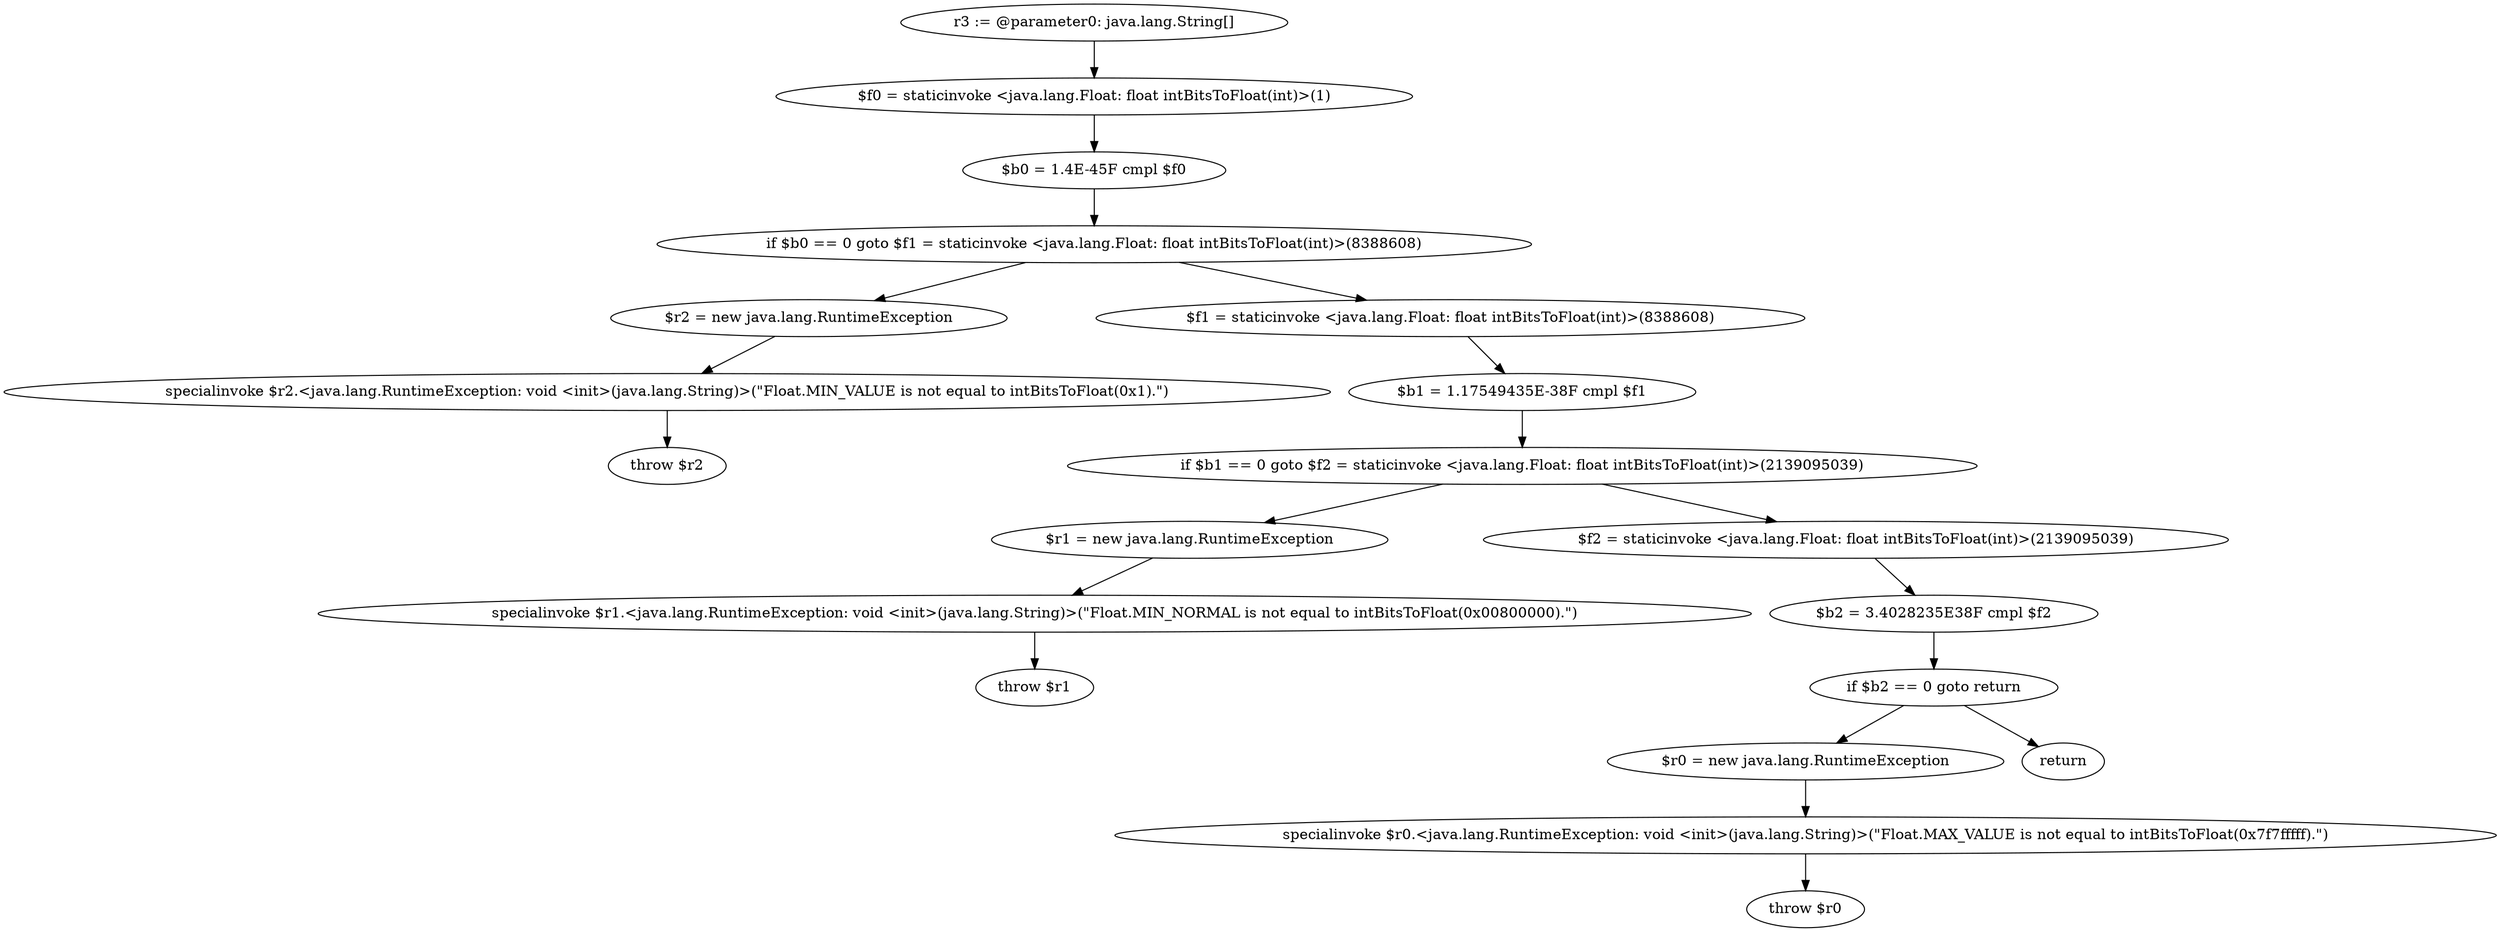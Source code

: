 digraph "unitGraph" {
    "r3 := @parameter0: java.lang.String[]"
    "$f0 = staticinvoke <java.lang.Float: float intBitsToFloat(int)>(1)"
    "$b0 = 1.4E-45F cmpl $f0"
    "if $b0 == 0 goto $f1 = staticinvoke <java.lang.Float: float intBitsToFloat(int)>(8388608)"
    "$r2 = new java.lang.RuntimeException"
    "specialinvoke $r2.<java.lang.RuntimeException: void <init>(java.lang.String)>(\"Float.MIN_VALUE is not equal to intBitsToFloat(0x1).\")"
    "throw $r2"
    "$f1 = staticinvoke <java.lang.Float: float intBitsToFloat(int)>(8388608)"
    "$b1 = 1.17549435E-38F cmpl $f1"
    "if $b1 == 0 goto $f2 = staticinvoke <java.lang.Float: float intBitsToFloat(int)>(2139095039)"
    "$r1 = new java.lang.RuntimeException"
    "specialinvoke $r1.<java.lang.RuntimeException: void <init>(java.lang.String)>(\"Float.MIN_NORMAL is not equal to intBitsToFloat(0x00800000).\")"
    "throw $r1"
    "$f2 = staticinvoke <java.lang.Float: float intBitsToFloat(int)>(2139095039)"
    "$b2 = 3.4028235E38F cmpl $f2"
    "if $b2 == 0 goto return"
    "$r0 = new java.lang.RuntimeException"
    "specialinvoke $r0.<java.lang.RuntimeException: void <init>(java.lang.String)>(\"Float.MAX_VALUE is not equal to intBitsToFloat(0x7f7fffff).\")"
    "throw $r0"
    "return"
    "r3 := @parameter0: java.lang.String[]"->"$f0 = staticinvoke <java.lang.Float: float intBitsToFloat(int)>(1)";
    "$f0 = staticinvoke <java.lang.Float: float intBitsToFloat(int)>(1)"->"$b0 = 1.4E-45F cmpl $f0";
    "$b0 = 1.4E-45F cmpl $f0"->"if $b0 == 0 goto $f1 = staticinvoke <java.lang.Float: float intBitsToFloat(int)>(8388608)";
    "if $b0 == 0 goto $f1 = staticinvoke <java.lang.Float: float intBitsToFloat(int)>(8388608)"->"$r2 = new java.lang.RuntimeException";
    "if $b0 == 0 goto $f1 = staticinvoke <java.lang.Float: float intBitsToFloat(int)>(8388608)"->"$f1 = staticinvoke <java.lang.Float: float intBitsToFloat(int)>(8388608)";
    "$r2 = new java.lang.RuntimeException"->"specialinvoke $r2.<java.lang.RuntimeException: void <init>(java.lang.String)>(\"Float.MIN_VALUE is not equal to intBitsToFloat(0x1).\")";
    "specialinvoke $r2.<java.lang.RuntimeException: void <init>(java.lang.String)>(\"Float.MIN_VALUE is not equal to intBitsToFloat(0x1).\")"->"throw $r2";
    "$f1 = staticinvoke <java.lang.Float: float intBitsToFloat(int)>(8388608)"->"$b1 = 1.17549435E-38F cmpl $f1";
    "$b1 = 1.17549435E-38F cmpl $f1"->"if $b1 == 0 goto $f2 = staticinvoke <java.lang.Float: float intBitsToFloat(int)>(2139095039)";
    "if $b1 == 0 goto $f2 = staticinvoke <java.lang.Float: float intBitsToFloat(int)>(2139095039)"->"$r1 = new java.lang.RuntimeException";
    "if $b1 == 0 goto $f2 = staticinvoke <java.lang.Float: float intBitsToFloat(int)>(2139095039)"->"$f2 = staticinvoke <java.lang.Float: float intBitsToFloat(int)>(2139095039)";
    "$r1 = new java.lang.RuntimeException"->"specialinvoke $r1.<java.lang.RuntimeException: void <init>(java.lang.String)>(\"Float.MIN_NORMAL is not equal to intBitsToFloat(0x00800000).\")";
    "specialinvoke $r1.<java.lang.RuntimeException: void <init>(java.lang.String)>(\"Float.MIN_NORMAL is not equal to intBitsToFloat(0x00800000).\")"->"throw $r1";
    "$f2 = staticinvoke <java.lang.Float: float intBitsToFloat(int)>(2139095039)"->"$b2 = 3.4028235E38F cmpl $f2";
    "$b2 = 3.4028235E38F cmpl $f2"->"if $b2 == 0 goto return";
    "if $b2 == 0 goto return"->"$r0 = new java.lang.RuntimeException";
    "if $b2 == 0 goto return"->"return";
    "$r0 = new java.lang.RuntimeException"->"specialinvoke $r0.<java.lang.RuntimeException: void <init>(java.lang.String)>(\"Float.MAX_VALUE is not equal to intBitsToFloat(0x7f7fffff).\")";
    "specialinvoke $r0.<java.lang.RuntimeException: void <init>(java.lang.String)>(\"Float.MAX_VALUE is not equal to intBitsToFloat(0x7f7fffff).\")"->"throw $r0";
}
